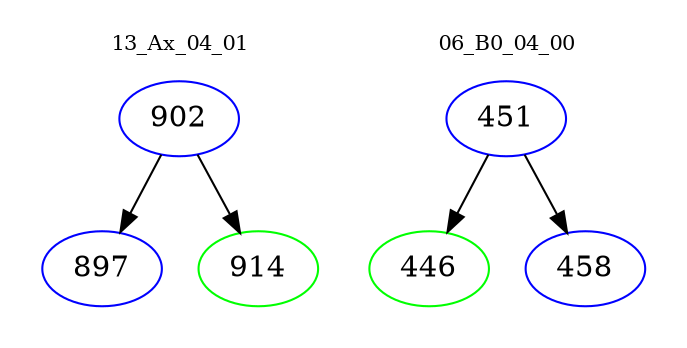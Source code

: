 digraph{
subgraph cluster_0 {
color = white
label = "13_Ax_04_01";
fontsize=10;
T0_902 [label="902", color="blue"]
T0_902 -> T0_897 [color="black"]
T0_897 [label="897", color="blue"]
T0_902 -> T0_914 [color="black"]
T0_914 [label="914", color="green"]
}
subgraph cluster_1 {
color = white
label = "06_B0_04_00";
fontsize=10;
T1_451 [label="451", color="blue"]
T1_451 -> T1_446 [color="black"]
T1_446 [label="446", color="green"]
T1_451 -> T1_458 [color="black"]
T1_458 [label="458", color="blue"]
}
}
